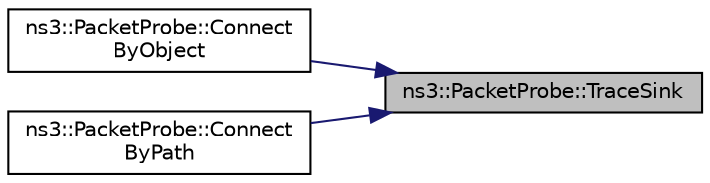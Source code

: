 digraph "ns3::PacketProbe::TraceSink"
{
 // LATEX_PDF_SIZE
  edge [fontname="Helvetica",fontsize="10",labelfontname="Helvetica",labelfontsize="10"];
  node [fontname="Helvetica",fontsize="10",shape=record];
  rankdir="RL";
  Node1 [label="ns3::PacketProbe::TraceSink",height=0.2,width=0.4,color="black", fillcolor="grey75", style="filled", fontcolor="black",tooltip="Method to connect to an underlying ns3::TraceSource with arguments of type Ptr<const Packet>"];
  Node1 -> Node2 [dir="back",color="midnightblue",fontsize="10",style="solid",fontname="Helvetica"];
  Node2 [label="ns3::PacketProbe::Connect\lByObject",height=0.2,width=0.4,color="black", fillcolor="white", style="filled",URL="$classns3_1_1_packet_probe.html#a2174e6125949d5d7c240eba50d9bbe82",tooltip="connect to a trace source attribute provided by a given object"];
  Node1 -> Node3 [dir="back",color="midnightblue",fontsize="10",style="solid",fontname="Helvetica"];
  Node3 [label="ns3::PacketProbe::Connect\lByPath",height=0.2,width=0.4,color="black", fillcolor="white", style="filled",URL="$classns3_1_1_packet_probe.html#a9cec685e050a759da9fcbb1f20945b10",tooltip="connect to a trace source provided by a config path"];
}
